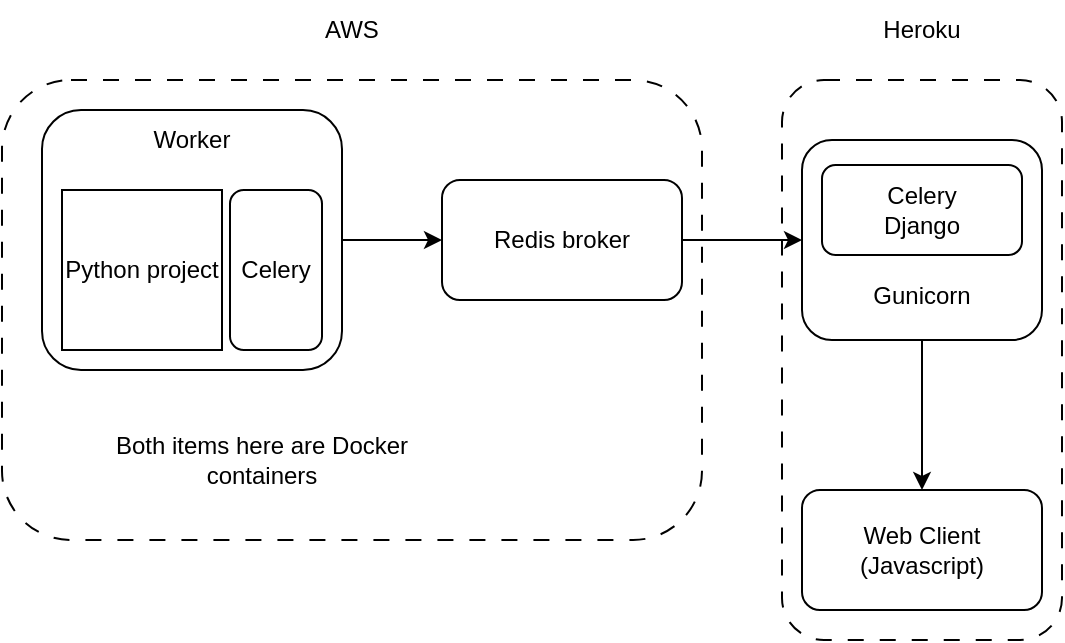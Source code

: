 <mxfile version="26.0.11">
  <diagram name="Page-1" id="KrkXiFnnHHNmZD6quqRk">
    <mxGraphModel dx="1050" dy="522" grid="1" gridSize="10" guides="1" tooltips="1" connect="1" arrows="1" fold="1" page="1" pageScale="1" pageWidth="827" pageHeight="1169" math="0" shadow="0">
      <root>
        <mxCell id="0" />
        <mxCell id="1" parent="0" />
        <mxCell id="njOPtyvvBXMwMofN9_Jq-21" value="" style="rounded=1;whiteSpace=wrap;html=1;dashed=1;dashPattern=8 8;fillColor=none;" vertex="1" parent="1">
          <mxGeometry x="560" y="70" width="140" height="280" as="geometry" />
        </mxCell>
        <mxCell id="njOPtyvvBXMwMofN9_Jq-20" style="edgeStyle=orthogonalEdgeStyle;rounded=0;orthogonalLoop=1;jettySize=auto;html=1;exitX=0.5;exitY=1;exitDx=0;exitDy=0;" edge="1" parent="1" source="njOPtyvvBXMwMofN9_Jq-3" target="njOPtyvvBXMwMofN9_Jq-6">
          <mxGeometry relative="1" as="geometry" />
        </mxCell>
        <mxCell id="njOPtyvvBXMwMofN9_Jq-16" style="edgeStyle=orthogonalEdgeStyle;rounded=0;orthogonalLoop=1;jettySize=auto;html=1;exitX=1;exitY=0.5;exitDx=0;exitDy=0;entryX=0;entryY=0.5;entryDx=0;entryDy=0;" edge="1" parent="1" source="njOPtyvvBXMwMofN9_Jq-5" target="njOPtyvvBXMwMofN9_Jq-3">
          <mxGeometry relative="1" as="geometry" />
        </mxCell>
        <mxCell id="njOPtyvvBXMwMofN9_Jq-5" value="Redis broker" style="rounded=1;whiteSpace=wrap;html=1;" vertex="1" parent="1">
          <mxGeometry x="390" y="120" width="120" height="60" as="geometry" />
        </mxCell>
        <mxCell id="njOPtyvvBXMwMofN9_Jq-6" value="Web Client (Javascript)" style="rounded=1;whiteSpace=wrap;html=1;" vertex="1" parent="1">
          <mxGeometry x="570" y="275" width="120" height="60" as="geometry" />
        </mxCell>
        <mxCell id="njOPtyvvBXMwMofN9_Jq-10" value="" style="group" vertex="1" connectable="0" parent="1">
          <mxGeometry x="190" y="85" width="150" height="130" as="geometry" />
        </mxCell>
        <mxCell id="njOPtyvvBXMwMofN9_Jq-8" value="" style="rounded=1;whiteSpace=wrap;html=1;" vertex="1" parent="njOPtyvvBXMwMofN9_Jq-10">
          <mxGeometry width="150" height="130" as="geometry" />
        </mxCell>
        <mxCell id="njOPtyvvBXMwMofN9_Jq-1" value="Python project" style="whiteSpace=wrap;html=1;aspect=fixed;" vertex="1" parent="njOPtyvvBXMwMofN9_Jq-10">
          <mxGeometry x="10" y="40" width="80" height="80" as="geometry" />
        </mxCell>
        <mxCell id="njOPtyvvBXMwMofN9_Jq-2" value="Celery" style="rounded=1;whiteSpace=wrap;html=1;" vertex="1" parent="njOPtyvvBXMwMofN9_Jq-10">
          <mxGeometry x="94" y="40" width="46" height="80" as="geometry" />
        </mxCell>
        <mxCell id="njOPtyvvBXMwMofN9_Jq-9" value="Worker" style="text;html=1;align=center;verticalAlign=middle;whiteSpace=wrap;rounded=0;" vertex="1" parent="njOPtyvvBXMwMofN9_Jq-10">
          <mxGeometry x="45" width="60" height="30" as="geometry" />
        </mxCell>
        <mxCell id="njOPtyvvBXMwMofN9_Jq-15" style="edgeStyle=orthogonalEdgeStyle;rounded=0;orthogonalLoop=1;jettySize=auto;html=1;exitX=1;exitY=0.5;exitDx=0;exitDy=0;" edge="1" parent="1" source="njOPtyvvBXMwMofN9_Jq-8" target="njOPtyvvBXMwMofN9_Jq-5">
          <mxGeometry relative="1" as="geometry" />
        </mxCell>
        <mxCell id="njOPtyvvBXMwMofN9_Jq-22" value="" style="rounded=1;whiteSpace=wrap;html=1;dashed=1;dashPattern=8 8;fillColor=none;" vertex="1" parent="1">
          <mxGeometry x="170" y="70" width="350" height="230" as="geometry" />
        </mxCell>
        <mxCell id="njOPtyvvBXMwMofN9_Jq-23" value="AWS" style="text;html=1;align=center;verticalAlign=middle;whiteSpace=wrap;rounded=0;" vertex="1" parent="1">
          <mxGeometry x="315" y="30" width="60" height="30" as="geometry" />
        </mxCell>
        <mxCell id="njOPtyvvBXMwMofN9_Jq-24" value="Heroku" style="text;html=1;align=center;verticalAlign=middle;whiteSpace=wrap;rounded=0;" vertex="1" parent="1">
          <mxGeometry x="600" y="30" width="60" height="30" as="geometry" />
        </mxCell>
        <mxCell id="njOPtyvvBXMwMofN9_Jq-25" value="Both items here are Docker containers" style="text;html=1;align=center;verticalAlign=middle;whiteSpace=wrap;rounded=0;" vertex="1" parent="1">
          <mxGeometry x="200" y="245" width="200" height="30" as="geometry" />
        </mxCell>
        <mxCell id="njOPtyvvBXMwMofN9_Jq-29" value="" style="group" vertex="1" connectable="0" parent="1">
          <mxGeometry x="570" y="100" width="120" height="100" as="geometry" />
        </mxCell>
        <mxCell id="njOPtyvvBXMwMofN9_Jq-3" value="" style="rounded=1;whiteSpace=wrap;html=1;" vertex="1" parent="njOPtyvvBXMwMofN9_Jq-29">
          <mxGeometry width="120" height="100" as="geometry" />
        </mxCell>
        <mxCell id="njOPtyvvBXMwMofN9_Jq-27" value="Celery&lt;br&gt;Django" style="rounded=1;whiteSpace=wrap;html=1;" vertex="1" parent="njOPtyvvBXMwMofN9_Jq-29">
          <mxGeometry x="10" y="12.5" width="100" height="45" as="geometry" />
        </mxCell>
        <mxCell id="njOPtyvvBXMwMofN9_Jq-28" value="Gunicorn" style="text;html=1;align=center;verticalAlign=middle;whiteSpace=wrap;rounded=0;" vertex="1" parent="njOPtyvvBXMwMofN9_Jq-29">
          <mxGeometry x="30" y="62.5" width="60" height="30" as="geometry" />
        </mxCell>
      </root>
    </mxGraphModel>
  </diagram>
</mxfile>
